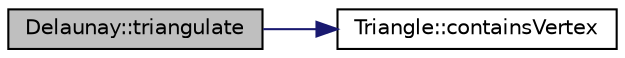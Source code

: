 digraph "Delaunay::triangulate"
{
  edge [fontname="Helvetica",fontsize="10",labelfontname="Helvetica",labelfontsize="10"];
  node [fontname="Helvetica",fontsize="10",shape=record];
  rankdir="LR";
  Node1 [label="Delaunay::triangulate",height=0.2,width=0.4,color="black", fillcolor="grey75", style="filled", fontcolor="black"];
  Node1 -> Node2 [color="midnightblue",fontsize="10",style="solid"];
  Node2 [label="Triangle::containsVertex",height=0.2,width=0.4,color="black", fillcolor="white", style="filled",URL="$class_triangle.html#a8b279a0dff36453b04b359dc1c3dfb50"];
}
